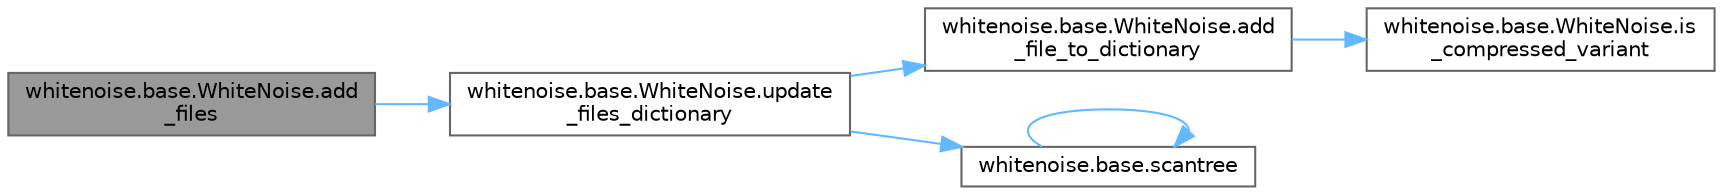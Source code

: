 digraph "whitenoise.base.WhiteNoise.add_files"
{
 // LATEX_PDF_SIZE
  bgcolor="transparent";
  edge [fontname=Helvetica,fontsize=10,labelfontname=Helvetica,labelfontsize=10];
  node [fontname=Helvetica,fontsize=10,shape=box,height=0.2,width=0.4];
  rankdir="LR";
  Node1 [id="Node000001",label="whitenoise.base.WhiteNoise.add\l_files",height=0.2,width=0.4,color="gray40", fillcolor="grey60", style="filled", fontcolor="black",tooltip=" "];
  Node1 -> Node2 [id="edge1_Node000001_Node000002",color="steelblue1",style="solid",tooltip=" "];
  Node2 [id="Node000002",label="whitenoise.base.WhiteNoise.update\l_files_dictionary",height=0.2,width=0.4,color="grey40", fillcolor="white", style="filled",URL="$classwhitenoise_1_1base_1_1_white_noise.html#af5dfffd7dd57f4a9605e76787204a681",tooltip=" "];
  Node2 -> Node3 [id="edge2_Node000002_Node000003",color="steelblue1",style="solid",tooltip=" "];
  Node3 [id="Node000003",label="whitenoise.base.WhiteNoise.add\l_file_to_dictionary",height=0.2,width=0.4,color="grey40", fillcolor="white", style="filled",URL="$classwhitenoise_1_1base_1_1_white_noise.html#acb8e800632e330a122653ed17f943b38",tooltip=" "];
  Node3 -> Node4 [id="edge3_Node000003_Node000004",color="steelblue1",style="solid",tooltip=" "];
  Node4 [id="Node000004",label="whitenoise.base.WhiteNoise.is\l_compressed_variant",height=0.2,width=0.4,color="grey40", fillcolor="white", style="filled",URL="$classwhitenoise_1_1base_1_1_white_noise.html#ad6fa78e4976de6b6b802ac31feaceba0",tooltip=" "];
  Node2 -> Node5 [id="edge4_Node000002_Node000005",color="steelblue1",style="solid",tooltip=" "];
  Node5 [id="Node000005",label="whitenoise.base.scantree",height=0.2,width=0.4,color="grey40", fillcolor="white", style="filled",URL="$namespacewhitenoise_1_1base.html#ae185281aa3e966a144c206692111c058",tooltip=" "];
  Node5 -> Node5 [id="edge5_Node000005_Node000005",color="steelblue1",style="solid",tooltip=" "];
}
